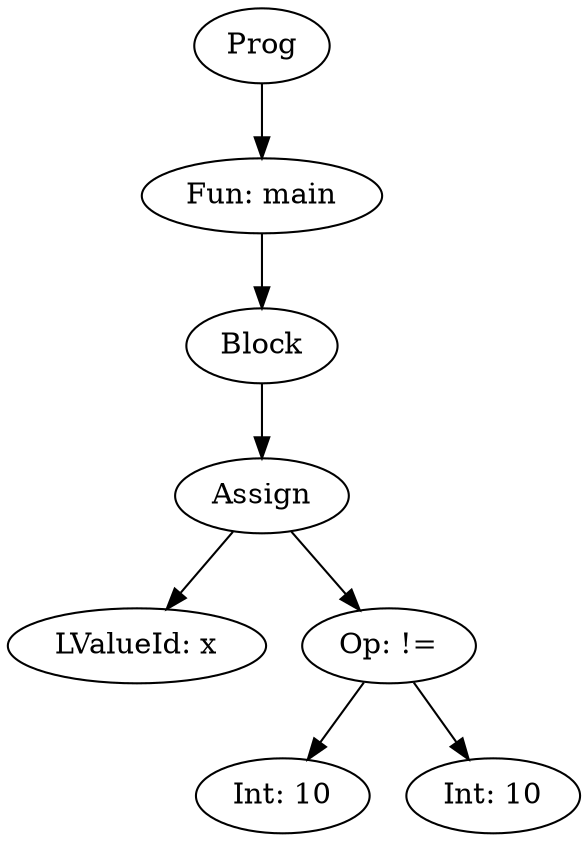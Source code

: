 digraph AST {
"Prog166239592" [label="Prog"];
"Fun248609774" [label="Fun: main"];
"Prog166239592" -> "Fun248609774";
"CmdBlock708049632" [label="Block"];
"Fun248609774" -> "CmdBlock708049632";
"CmdAssign1887400018" [label="Assign"];
"CmdBlock708049632" -> "CmdAssign1887400018";
"LValueId285377351" [label="LValueId: x"];
"CmdAssign1887400018" -> "LValueId285377351";
"ExpBinOp344560770" [label="Op: !="];
"CmdAssign1887400018" -> "ExpBinOp344560770";
"ExpInt559450121" [label="Int: 10"];
"ExpBinOp344560770" -> "ExpInt559450121";
"ExpInt242481580" [label="Int: 10"];
"ExpBinOp344560770" -> "ExpInt242481580";
}
